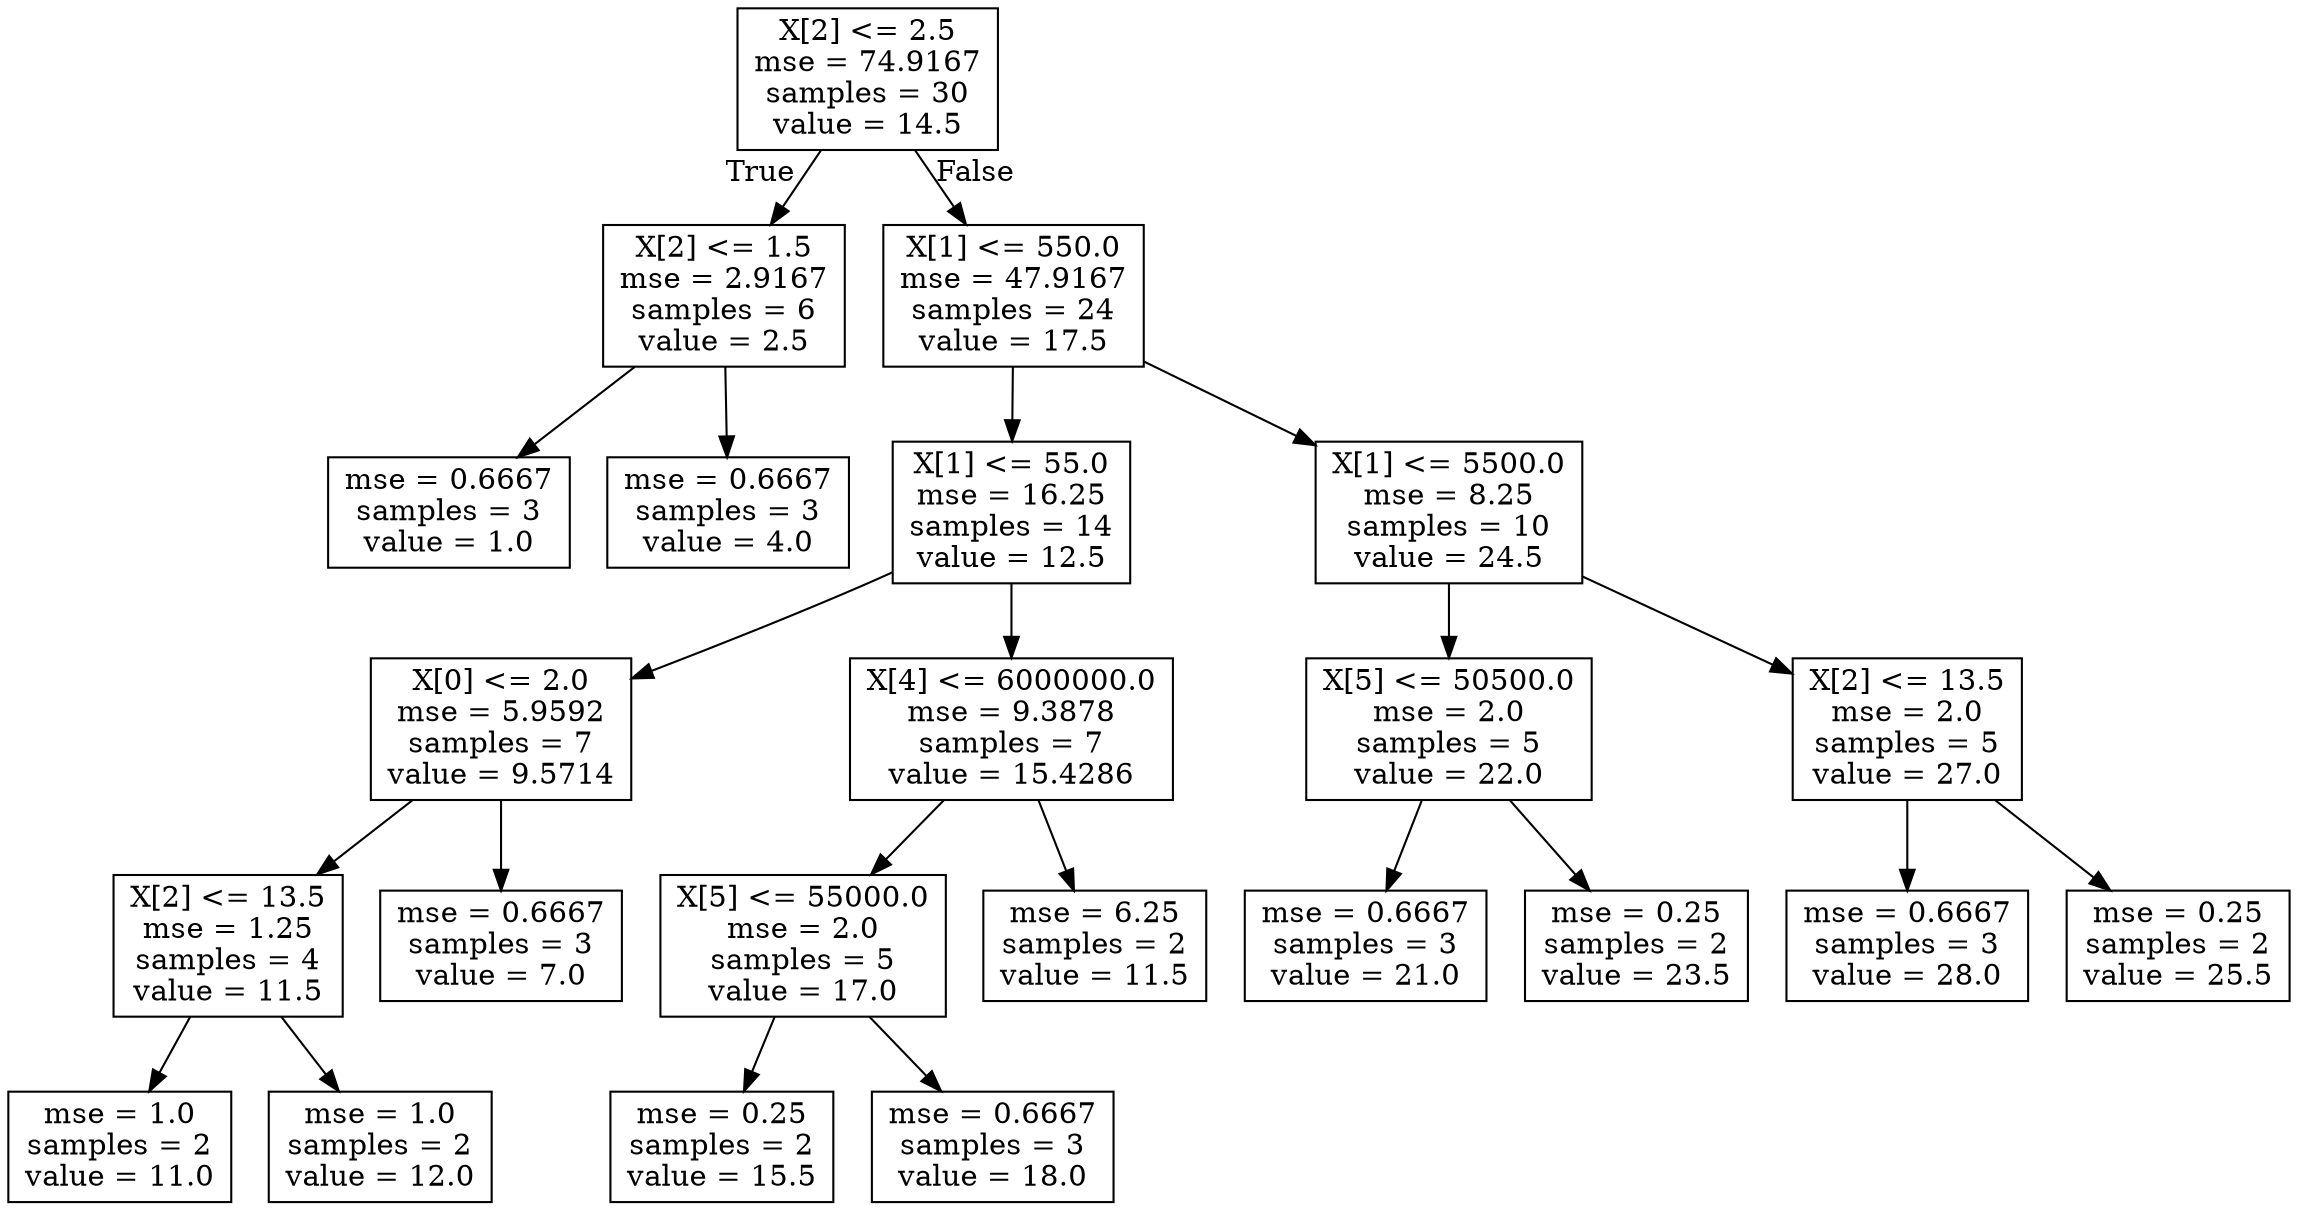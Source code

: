 digraph Tree {
node [shape=box] ;
0 [label="X[2] <= 2.5\nmse = 74.9167\nsamples = 30\nvalue = 14.5"] ;
1 [label="X[2] <= 1.5\nmse = 2.9167\nsamples = 6\nvalue = 2.5"] ;
0 -> 1 [labeldistance=2.5, labelangle=45, headlabel="True"] ;
2 [label="mse = 0.6667\nsamples = 3\nvalue = 1.0"] ;
1 -> 2 ;
3 [label="mse = 0.6667\nsamples = 3\nvalue = 4.0"] ;
1 -> 3 ;
4 [label="X[1] <= 550.0\nmse = 47.9167\nsamples = 24\nvalue = 17.5"] ;
0 -> 4 [labeldistance=2.5, labelangle=-45, headlabel="False"] ;
5 [label="X[1] <= 55.0\nmse = 16.25\nsamples = 14\nvalue = 12.5"] ;
4 -> 5 ;
6 [label="X[0] <= 2.0\nmse = 5.9592\nsamples = 7\nvalue = 9.5714"] ;
5 -> 6 ;
7 [label="X[2] <= 13.5\nmse = 1.25\nsamples = 4\nvalue = 11.5"] ;
6 -> 7 ;
8 [label="mse = 1.0\nsamples = 2\nvalue = 11.0"] ;
7 -> 8 ;
9 [label="mse = 1.0\nsamples = 2\nvalue = 12.0"] ;
7 -> 9 ;
10 [label="mse = 0.6667\nsamples = 3\nvalue = 7.0"] ;
6 -> 10 ;
11 [label="X[4] <= 6000000.0\nmse = 9.3878\nsamples = 7\nvalue = 15.4286"] ;
5 -> 11 ;
12 [label="X[5] <= 55000.0\nmse = 2.0\nsamples = 5\nvalue = 17.0"] ;
11 -> 12 ;
13 [label="mse = 0.25\nsamples = 2\nvalue = 15.5"] ;
12 -> 13 ;
14 [label="mse = 0.6667\nsamples = 3\nvalue = 18.0"] ;
12 -> 14 ;
15 [label="mse = 6.25\nsamples = 2\nvalue = 11.5"] ;
11 -> 15 ;
16 [label="X[1] <= 5500.0\nmse = 8.25\nsamples = 10\nvalue = 24.5"] ;
4 -> 16 ;
17 [label="X[5] <= 50500.0\nmse = 2.0\nsamples = 5\nvalue = 22.0"] ;
16 -> 17 ;
18 [label="mse = 0.6667\nsamples = 3\nvalue = 21.0"] ;
17 -> 18 ;
19 [label="mse = 0.25\nsamples = 2\nvalue = 23.5"] ;
17 -> 19 ;
20 [label="X[2] <= 13.5\nmse = 2.0\nsamples = 5\nvalue = 27.0"] ;
16 -> 20 ;
21 [label="mse = 0.6667\nsamples = 3\nvalue = 28.0"] ;
20 -> 21 ;
22 [label="mse = 0.25\nsamples = 2\nvalue = 25.5"] ;
20 -> 22 ;
}